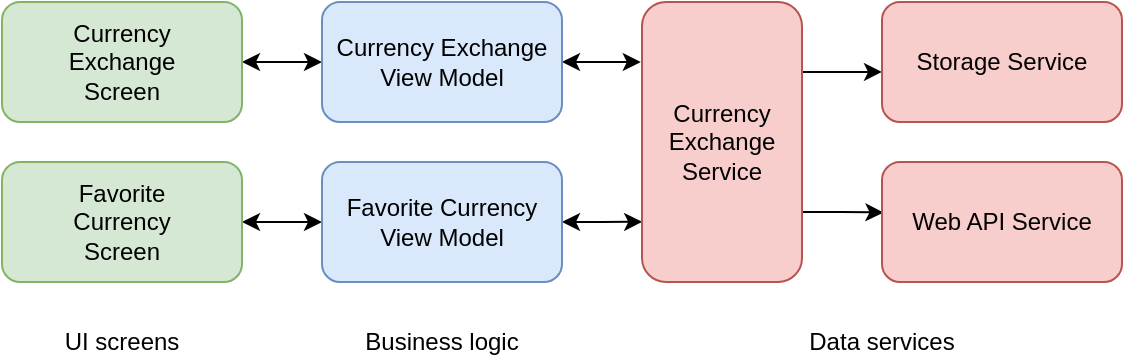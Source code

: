 <mxfile version="12.2.2" type="device" pages="1"><diagram id="rI6ODHtSAWOkcMqGxFby" name="Page-1"><mxGraphModel dx="541" dy="389" grid="1" gridSize="10" guides="1" tooltips="1" connect="1" arrows="1" fold="1" page="1" pageScale="1" pageWidth="850" pageHeight="1100" math="0" shadow="0"><root><mxCell id="0"/><mxCell id="1" parent="0"/><mxCell id="_MioZtTe_pqNPv_rXJ6f-28" style="edgeStyle=orthogonalEdgeStyle;rounded=0;orthogonalLoop=1;jettySize=auto;html=1;exitX=1;exitY=0.5;exitDx=0;exitDy=0;entryX=0;entryY=0.5;entryDx=0;entryDy=0;startArrow=classic;startFill=1;" edge="1" parent="1" source="_MioZtTe_pqNPv_rXJ6f-1" target="_MioZtTe_pqNPv_rXJ6f-2"><mxGeometry relative="1" as="geometry"/></mxCell><mxCell id="_MioZtTe_pqNPv_rXJ6f-1" value="Favorite&lt;br&gt;Currency&lt;br&gt;Screen" style="rounded=1;whiteSpace=wrap;html=1;fillColor=#d5e8d4;strokeColor=#82b366;" vertex="1" parent="1"><mxGeometry x="160" y="220" width="120" height="60" as="geometry"/></mxCell><mxCell id="_MioZtTe_pqNPv_rXJ6f-33" style="edgeStyle=orthogonalEdgeStyle;rounded=0;orthogonalLoop=1;jettySize=auto;html=1;exitX=1;exitY=0.5;exitDx=0;exitDy=0;entryX=0.001;entryY=0.785;entryDx=0;entryDy=0;entryPerimeter=0;startArrow=classic;startFill=1;" edge="1" parent="1" source="_MioZtTe_pqNPv_rXJ6f-2" target="_MioZtTe_pqNPv_rXJ6f-3"><mxGeometry relative="1" as="geometry"/></mxCell><mxCell id="_MioZtTe_pqNPv_rXJ6f-2" value="Favorite Currency&lt;br&gt;View Model" style="rounded=1;whiteSpace=wrap;html=1;fillColor=#dae8fc;strokeColor=#6c8ebf;" vertex="1" parent="1"><mxGeometry x="320" y="220" width="120" height="60" as="geometry"/></mxCell><mxCell id="_MioZtTe_pqNPv_rXJ6f-38" style="edgeStyle=orthogonalEdgeStyle;rounded=0;orthogonalLoop=1;jettySize=auto;html=1;exitX=1;exitY=0.25;exitDx=0;exitDy=0;entryX=0;entryY=0.583;entryDx=0;entryDy=0;entryPerimeter=0;startArrow=none;startFill=0;" edge="1" parent="1" source="_MioZtTe_pqNPv_rXJ6f-3" target="_MioZtTe_pqNPv_rXJ6f-34"><mxGeometry relative="1" as="geometry"/></mxCell><mxCell id="_MioZtTe_pqNPv_rXJ6f-39" style="edgeStyle=orthogonalEdgeStyle;rounded=0;orthogonalLoop=1;jettySize=auto;html=1;exitX=1;exitY=0.75;exitDx=0;exitDy=0;entryX=0.006;entryY=0.421;entryDx=0;entryDy=0;entryPerimeter=0;startArrow=none;startFill=0;" edge="1" parent="1" source="_MioZtTe_pqNPv_rXJ6f-3" target="_MioZtTe_pqNPv_rXJ6f-35"><mxGeometry relative="1" as="geometry"/></mxCell><mxCell id="_MioZtTe_pqNPv_rXJ6f-3" value="Currency&lt;br&gt;Exchange&lt;br&gt;Service" style="rounded=1;whiteSpace=wrap;html=1;fillColor=#f8cecc;strokeColor=#b85450;" vertex="1" parent="1"><mxGeometry x="480" y="140" width="80" height="140" as="geometry"/></mxCell><mxCell id="_MioZtTe_pqNPv_rXJ6f-4" value="UI screens" style="text;html=1;strokeColor=none;fillColor=none;align=center;verticalAlign=middle;whiteSpace=wrap;rounded=0;" vertex="1" parent="1"><mxGeometry x="160" y="300" width="120" height="20" as="geometry"/></mxCell><mxCell id="_MioZtTe_pqNPv_rXJ6f-7" value="Business logic" style="text;html=1;strokeColor=none;fillColor=none;align=center;verticalAlign=middle;whiteSpace=wrap;rounded=0;" vertex="1" parent="1"><mxGeometry x="320" y="300" width="120" height="20" as="geometry"/></mxCell><mxCell id="_MioZtTe_pqNPv_rXJ6f-8" value="Data services" style="text;html=1;strokeColor=none;fillColor=none;align=center;verticalAlign=middle;whiteSpace=wrap;rounded=0;" vertex="1" parent="1"><mxGeometry x="480" y="300" width="240" height="20" as="geometry"/></mxCell><mxCell id="_MioZtTe_pqNPv_rXJ6f-30" style="edgeStyle=orthogonalEdgeStyle;rounded=0;orthogonalLoop=1;jettySize=auto;html=1;exitX=1;exitY=0.5;exitDx=0;exitDy=0;entryX=0;entryY=0.5;entryDx=0;entryDy=0;startArrow=classic;startFill=1;" edge="1" parent="1" source="_MioZtTe_pqNPv_rXJ6f-22" target="_MioZtTe_pqNPv_rXJ6f-24"><mxGeometry relative="1" as="geometry"/></mxCell><mxCell id="_MioZtTe_pqNPv_rXJ6f-22" value="Currency&lt;br&gt;Exchange&lt;br&gt;Screen" style="rounded=1;whiteSpace=wrap;html=1;fillColor=#d5e8d4;strokeColor=#82b366;" vertex="1" parent="1"><mxGeometry x="160" y="140" width="120" height="60" as="geometry"/></mxCell><mxCell id="_MioZtTe_pqNPv_rXJ6f-31" style="edgeStyle=orthogonalEdgeStyle;rounded=0;orthogonalLoop=1;jettySize=auto;html=1;exitX=1;exitY=0.5;exitDx=0;exitDy=0;entryX=-0.008;entryY=0.213;entryDx=0;entryDy=0;entryPerimeter=0;startArrow=classic;startFill=1;" edge="1" parent="1" source="_MioZtTe_pqNPv_rXJ6f-24" target="_MioZtTe_pqNPv_rXJ6f-3"><mxGeometry relative="1" as="geometry"/></mxCell><mxCell id="_MioZtTe_pqNPv_rXJ6f-24" value="Currency Exchange&lt;br&gt;View Model" style="rounded=1;whiteSpace=wrap;html=1;fillColor=#dae8fc;strokeColor=#6c8ebf;" vertex="1" parent="1"><mxGeometry x="320" y="140" width="120" height="60" as="geometry"/></mxCell><mxCell id="_MioZtTe_pqNPv_rXJ6f-34" value="Storage Service" style="rounded=1;whiteSpace=wrap;html=1;fillColor=#f8cecc;strokeColor=#b85450;" vertex="1" parent="1"><mxGeometry x="600" y="140" width="120" height="60" as="geometry"/></mxCell><mxCell id="_MioZtTe_pqNPv_rXJ6f-35" value="Web API Service" style="rounded=1;whiteSpace=wrap;html=1;fillColor=#f8cecc;strokeColor=#b85450;" vertex="1" parent="1"><mxGeometry x="600" y="220" width="120" height="60" as="geometry"/></mxCell></root></mxGraphModel></diagram></mxfile>